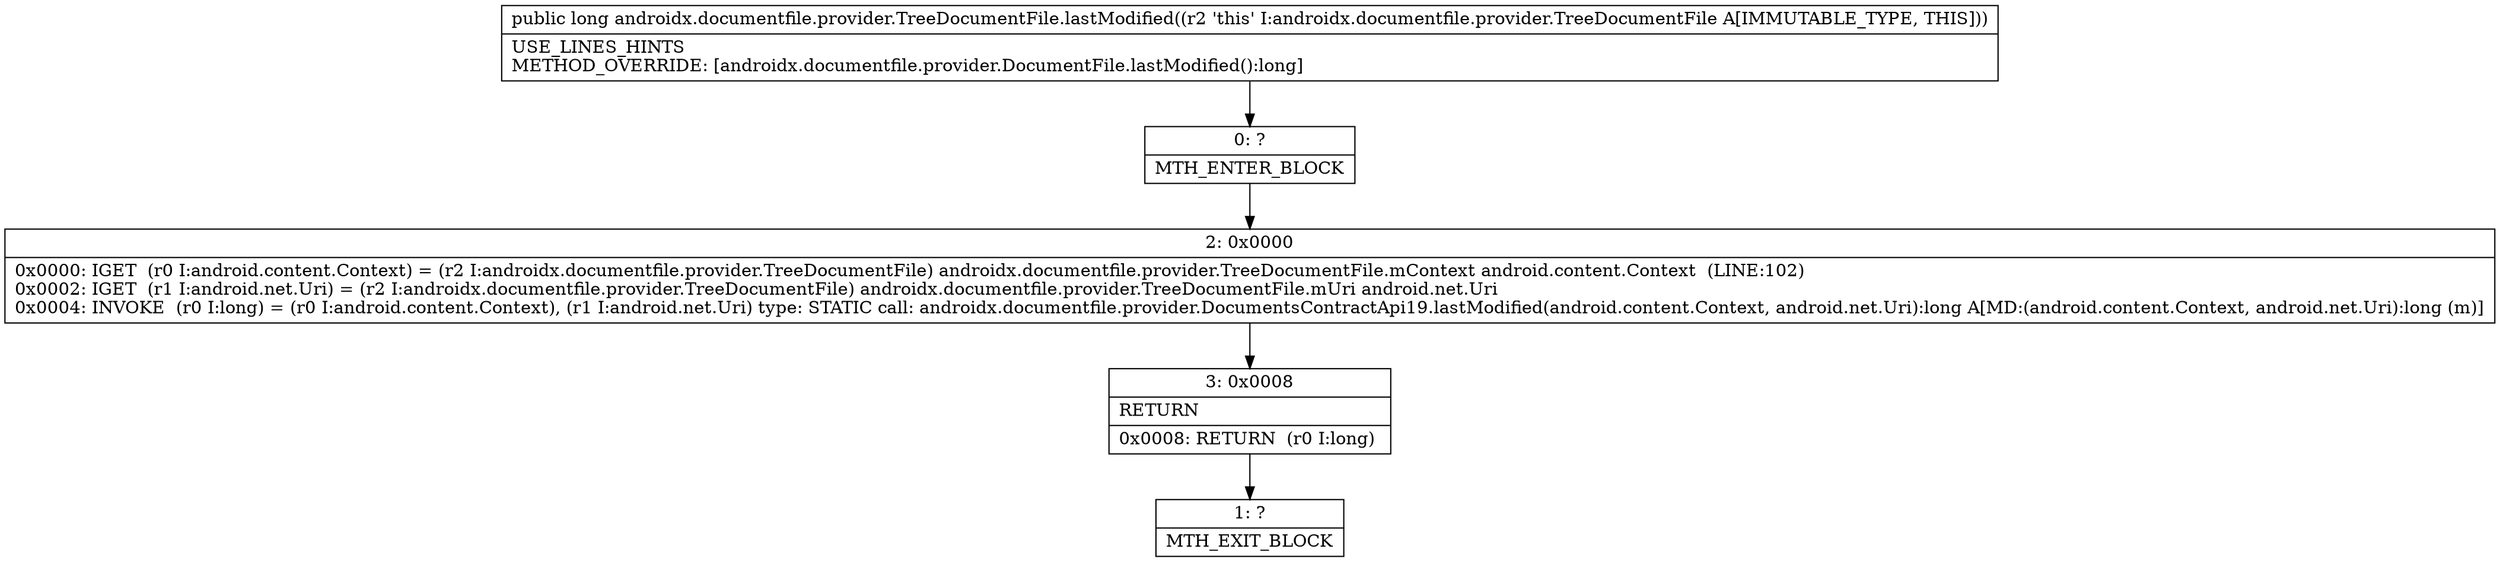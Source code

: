 digraph "CFG forandroidx.documentfile.provider.TreeDocumentFile.lastModified()J" {
Node_0 [shape=record,label="{0\:\ ?|MTH_ENTER_BLOCK\l}"];
Node_2 [shape=record,label="{2\:\ 0x0000|0x0000: IGET  (r0 I:android.content.Context) = (r2 I:androidx.documentfile.provider.TreeDocumentFile) androidx.documentfile.provider.TreeDocumentFile.mContext android.content.Context  (LINE:102)\l0x0002: IGET  (r1 I:android.net.Uri) = (r2 I:androidx.documentfile.provider.TreeDocumentFile) androidx.documentfile.provider.TreeDocumentFile.mUri android.net.Uri \l0x0004: INVOKE  (r0 I:long) = (r0 I:android.content.Context), (r1 I:android.net.Uri) type: STATIC call: androidx.documentfile.provider.DocumentsContractApi19.lastModified(android.content.Context, android.net.Uri):long A[MD:(android.content.Context, android.net.Uri):long (m)]\l}"];
Node_3 [shape=record,label="{3\:\ 0x0008|RETURN\l|0x0008: RETURN  (r0 I:long) \l}"];
Node_1 [shape=record,label="{1\:\ ?|MTH_EXIT_BLOCK\l}"];
MethodNode[shape=record,label="{public long androidx.documentfile.provider.TreeDocumentFile.lastModified((r2 'this' I:androidx.documentfile.provider.TreeDocumentFile A[IMMUTABLE_TYPE, THIS]))  | USE_LINES_HINTS\lMETHOD_OVERRIDE: [androidx.documentfile.provider.DocumentFile.lastModified():long]\l}"];
MethodNode -> Node_0;Node_0 -> Node_2;
Node_2 -> Node_3;
Node_3 -> Node_1;
}

